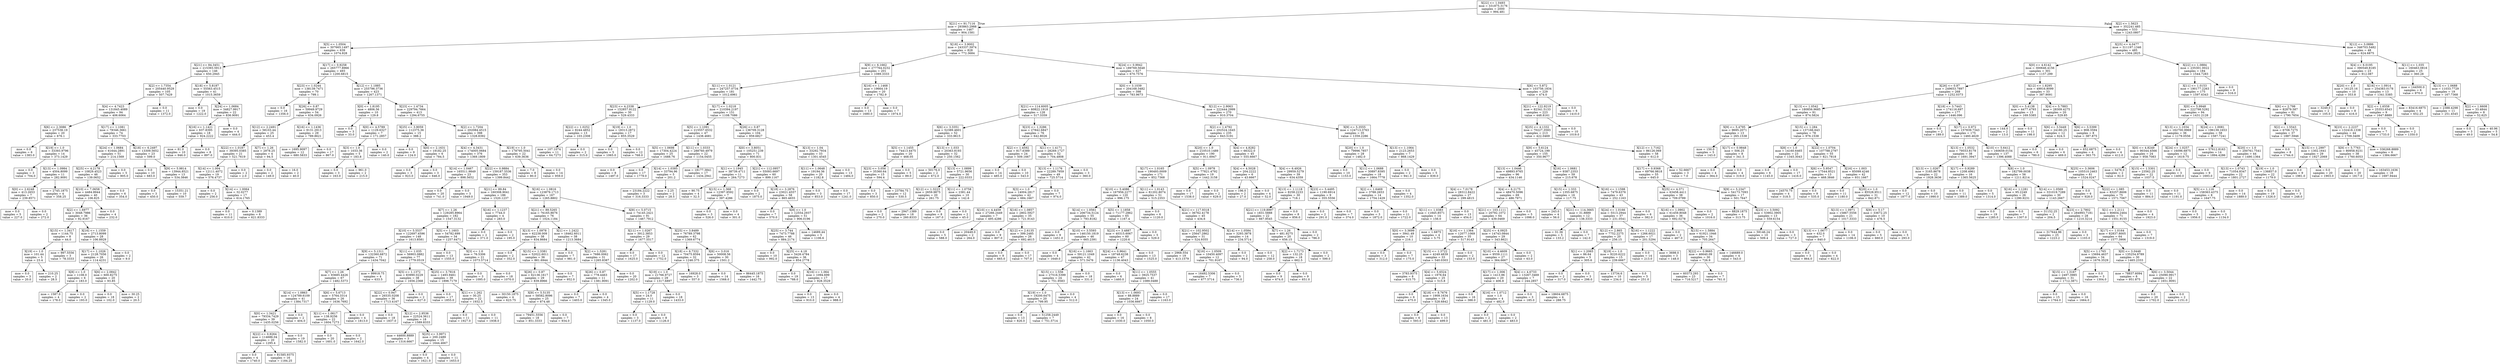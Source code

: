 digraph Tree {
node [shape=box] ;
0 [label="X[22] <= 1.0493\nmse = 331875.3176\nsamples = 2000\nvalue = 994.481"] ;
1 [label="X[21] <= 91.7116\nmse = 293863.2988\nsamples = 1467\nvalue = 904.1581"] ;
0 -> 1 [labeldistance=2.5, labelangle=45, headlabel="True"] ;
2 [label="X[5] <= 1.0504\nmse = 307665.1497\nsamples = 639\nvalue = 1074.928"] ;
1 -> 2 ;
3 [label="X[21] <= 84.3451\nmse = 215393.5913\nsamples = 146\nvalue = 650.2945"] ;
2 -> 3 ;
4 [label="X[2] <= 1.7354\nmse = 205440.9529\nsamples = 105\nvalue = 507.7429"] ;
3 -> 4 ;
5 [label="X[4] <= 4.7423\nmse = 131845.4089\nsamples = 94\nvalue = 406.6064"] ;
4 -> 5 ;
6 [label="X[6] <= 2.3086\nmse = 237536.19\nsamples = 20\nvalue = 676.1"] ;
5 -> 6 ;
7 [label="mse = 0.0\nsamples = 6\nvalue = 1383.0"] ;
6 -> 7 ;
8 [label="X[19] <= 1.0\nmse = 33393.9796\nsamples = 14\nvalue = 373.1429"] ;
6 -> 8 ;
9 [label="mse = 0.0\nsamples = 3\nvalue = 704.0"] ;
8 -> 9 ;
10 [label="X[13] <= 1.0984\nmse = 4504.8099\nsamples = 11\nvalue = 282.9091"] ;
8 -> 10 ;
11 [label="X[0] <= 2.6248\nmse = 413.2653\nsamples = 7\nvalue = 239.8571"] ;
10 -> 11 ;
12 [label="mse = 0.0\nsamples = 5\nvalue = 227.0"] ;
11 -> 12 ;
13 [label="mse = 0.0\nsamples = 2\nvalue = 272.0"] ;
11 -> 13 ;
14 [label="mse = 2745.1875\nsamples = 4\nvalue = 358.25"] ;
10 -> 14 ;
15 [label="X[17] <= 1.1081\nmse = 78346.3661\nsamples = 74\nvalue = 333.7703"] ;
5 -> 15 ;
16 [label="X[24] <= 1.0684\nmse = 61644.2891\nsamples = 51\nvalue = 214.1569"] ;
15 -> 16 ;
17 [label="X[25] <= 4.2178\nmse = 10829.4523\nsamples = 46\nvalue = 139.0652"] ;
16 -> 17 ;
18 [label="X[10] <= 7.0658\nmse = 4484.8944\nsamples = 40\nvalue = 106.825"] ;
17 -> 18 ;
19 [label="X[2] <= 1.6977\nmse = 3048.7986\nsamples = 36\nvalue = 92.9167"] ;
18 -> 19 ;
20 [label="X[15] <= 1.3417\nmse = 1144.75\nsamples = 8\nvalue = 44.0"] ;
19 -> 20 ;
21 [label="X[19] <= 1.0\nmse = 101.44\nsamples = 5\nvalue = 23.4"] ;
20 -> 21 ;
22 [label="mse = 0.0\nsamples = 3\nvalue = 20.0"] ;
21 -> 22 ;
23 [label="mse = 210.25\nsamples = 2\nvalue = 28.5"] ;
21 -> 23 ;
24 [label="mse = 997.5556\nsamples = 3\nvalue = 78.3333"] ;
20 -> 24 ;
25 [label="X[16] <= 1.1559\nmse = 2713.8099\nsamples = 28\nvalue = 106.8929"] ;
19 -> 25 ;
26 [label="X[17] <= 1.1026\nmse = 2128.7056\nsamples = 26\nvalue = 114.4231"] ;
25 -> 26 ;
27 [label="X[8] <= 1.0\nmse = 1108.0\nsamples = 6\nvalue = 183.0"] ;
26 -> 27 ;
28 [label="mse = 1587.0\nsamples = 4\nvalue = 178.0"] ;
27 -> 28 ;
29 [label="mse = 0.0\nsamples = 2\nvalue = 193.0"] ;
27 -> 29 ;
30 [label="X[6] <= 2.0842\nmse = 600.8275\nsamples = 20\nvalue = 93.85"] ;
26 -> 30 ;
31 [label="mse = 0.0\nsamples = 18\nvalue = 102.0"] ;
30 -> 31 ;
32 [label="mse = 30.25\nsamples = 2\nvalue = 20.5"] ;
30 -> 32 ;
33 [label="mse = 0.0\nsamples = 2\nvalue = 9.0"] ;
25 -> 33 ;
34 [label="mse = 0.0\nsamples = 4\nvalue = 232.0"] ;
18 -> 34 ;
35 [label="mse = 0.0\nsamples = 6\nvalue = 354.0"] ;
17 -> 35 ;
36 [label="mse = 0.0\nsamples = 5\nvalue = 905.0"] ;
16 -> 36 ;
37 [label="X[18] <= 6.2497\nmse = 13309.5652\nsamples = 23\nvalue = 599.0"] ;
15 -> 37 ;
38 [label="mse = 0.0\nsamples = 10\nvalue = 683.0"] ;
37 -> 38 ;
39 [label="X[9] <= 5.9814\nmse = 13944.8521\nsamples = 13\nvalue = 534.3846"] ;
37 -> 39 ;
40 [label="mse = 0.0\nsamples = 3\nvalue = 450.0"] ;
39 -> 40 ;
41 [label="mse = 15351.21\nsamples = 10\nvalue = 559.7"] ;
39 -> 41 ;
42 [label="mse = 0.0\nsamples = 11\nvalue = 1372.0"] ;
4 -> 42 ;
43 [label="X[18] <= 5.8187\nmse = 55563.4515\nsamples = 41\nvalue = 1015.3659"] ;
3 -> 43 ;
44 [label="mse = 0.0\nsamples = 19\nvalue = 1222.0"] ;
43 -> 44 ;
45 [label="X[24] <= 1.0684\nmse = 34827.9917\nsamples = 22\nvalue = 836.9091"] ;
43 -> 45 ;
46 [label="X[16] <= 1.1421\nmse = 637.8395\nsamples = 18\nvalue = 924.2222"] ;
45 -> 46 ;
47 [label="mse = 81.0\nsamples = 10\nvalue = 946.0"] ;
46 -> 47 ;
48 [label="mse = 0.0\nsamples = 8\nvalue = 897.0"] ;
46 -> 48 ;
49 [label="mse = 0.0\nsamples = 4\nvalue = 444.0"] ;
45 -> 49 ;
50 [label="X[17] <= 0.9258\nmse = 265777.8966\nsamples = 493\nvalue = 1200.6815"] ;
2 -> 50 ;
51 [label="X[23] <= 1.0244\nmse = 138139.7471\nsamples = 70\nvalue = 799.1"] ;
50 -> 51 ;
52 [label="mse = 0.0\nsamples = 16\nvalue = 1356.0"] ;
51 -> 52 ;
53 [label="X[26] <= 0.87\nmse = 59949.9729\nsamples = 54\nvalue = 634.0926"] ;
51 -> 53 ;
54 [label="X[12] <= 2.2491\nmse = 58103.44\nsamples = 25\nvalue = 453.4"] ;
53 -> 54 ;
55 [label="X[22] <= 1.0187\nmse = 39395.0385\nsamples = 21\nvalue = 521.7619"] ;
54 -> 55 ;
56 [label="X[14] <= 1.004\nmse = 12111.4072\nsamples = 19\nvalue = 576.4737"] ;
55 -> 56 ;
57 [label="mse = 0.0\nsamples = 2\nvalue = 256.0"] ;
56 -> 57 ;
58 [label="X[14] <= 1.0064\nmse = 32.0277\nsamples = 17\nvalue = 614.1765"] ;
56 -> 58 ;
59 [label="mse = 0.0\nsamples = 11\nvalue = 610.0"] ;
58 -> 59 ;
60 [label="mse = 0.1389\nsamples = 6\nvalue = 621.8333"] ;
58 -> 60 ;
61 [label="mse = 0.0\nsamples = 2\nvalue = 2.0"] ;
55 -> 61 ;
62 [label="X[7] <= 1.26\nmse = 2978.25\nsamples = 4\nvalue = 94.5"] ;
54 -> 62 ;
63 [label="mse = 0.0\nsamples = 2\nvalue = 149.0"] ;
62 -> 63 ;
64 [label="mse = 16.0\nsamples = 2\nvalue = 40.0"] ;
62 -> 64 ;
65 [label="X[16] <= 1.1436\nmse = 9131.2913\nsamples = 29\nvalue = 789.8621"] ;
53 -> 65 ;
66 [label="mse = 1695.9097\nsamples = 12\nvalue = 680.5833"] ;
65 -> 66 ;
67 [label="mse = 0.0\nsamples = 17\nvalue = 867.0"] ;
65 -> 67 ;
68 [label="X[12] <= 1.1885\nmse = 255796.3736\nsamples = 423\nvalue = 1267.1371"] ;
50 -> 68 ;
69 [label="X[0] <= 1.8195\nmse = 4806.56\nsamples = 10\nvalue = 129.8"] ;
68 -> 69 ;
70 [label="mse = 0.0\nsamples = 3\nvalue = 33.0"] ;
69 -> 70 ;
71 [label="X[0] <= 4.5789\nmse = 1129.6327\nsamples = 7\nvalue = 171.2857"] ;
69 -> 71 ;
72 [label="X[3] <= 1.0\nmse = 1033.36\nsamples = 5\nvalue = 183.8"] ;
71 -> 72 ;
73 [label="mse = 0.0\nsamples = 3\nvalue = 163.0"] ;
72 -> 73 ;
74 [label="mse = 961.0\nsamples = 2\nvalue = 215.0"] ;
72 -> 74 ;
75 [label="mse = 0.0\nsamples = 2\nvalue = 140.0"] ;
71 -> 75 ;
76 [label="X[23] <= 1.4734\nmse = 229794.7664\nsamples = 413\nvalue = 1294.6755"] ;
68 -> 76 ;
77 [label="X[25] <= 3.9059\nmse = 112375.36\nsamples = 15\nvalue = 388.2"] ;
76 -> 77 ;
78 [label="mse = 0.0\nsamples = 9\nvalue = 124.0"] ;
77 -> 78 ;
79 [label="X[0] <= 2.1631\nmse = 19182.25\nsamples = 6\nvalue = 784.5"] ;
77 -> 79 ;
80 [label="mse = 0.0\nsamples = 3\nvalue = 923.0"] ;
79 -> 80 ;
81 [label="mse = 0.0\nsamples = 3\nvalue = 646.0"] ;
79 -> 81 ;
82 [label="X[2] <= 1.7204\nmse = 202084.4515\nsamples = 398\nvalue = 1328.8392"] ;
76 -> 82 ;
83 [label="X[4] <= 4.3431\nmse = 174005.0684\nsamples = 376\nvalue = 1369.1809"] ;
82 -> 83 ;
84 [label="X[14] <= 1.0467\nmse = 165511.9849\nsamples = 23\nvalue = 898.5652"] ;
83 -> 84 ;
85 [label="mse = 0.0\nsamples = 20\nvalue = 741.0"] ;
84 -> 85 ;
86 [label="mse = 0.0\nsamples = 3\nvalue = 1949.0"] ;
84 -> 86 ;
87 [label="X[22] <= 0.9884\nmse = 159187.5536\nsamples = 353\nvalue = 1399.8442"] ;
83 -> 87 ;
88 [label="X[21] <= 89.84\nmse = 160308.9041\nsamples = 186\nvalue = 1520.1237"] ;
87 -> 88 ;
89 [label="X[7] <= 1.26\nmse = 129285.8964\nsamples = 182\nvalue = 1547.3132"] ;
88 -> 89 ;
90 [label="X[10] <= 5.5537\nmse = 122697.4596\nsamples = 148\nvalue = 1613.8581"] ;
89 -> 90 ;
91 [label="X[9] <= 5.1311\nmse = 132360.6872\nsamples = 71\nvalue = 1434.7042"] ;
90 -> 91 ;
92 [label="X[7] <= 1.26\nmse = 93685.4426\nsamples = 67\nvalue = 1482.5373"] ;
91 -> 92 ;
93 [label="X[14] <= 1.0863\nmse = 124789.6109\nsamples = 41\nvalue = 1384.7317"] ;
92 -> 93 ;
94 [label="X[0] <= 1.3421\nmse = 79334.7429\nsamples = 39\nvalue = 1435.0256"] ;
93 -> 94 ;
95 [label="X[22] <= 0.9264\nmse = 114686.04\nsamples = 20\nvalue = 1295.4"] ;
94 -> 95 ;
96 [label="mse = 0.0\nsamples = 4\nvalue = 1740.0"] ;
95 -> 96 ;
97 [label="mse = 81585.9375\nsamples = 16\nvalue = 1184.25"] ;
95 -> 97 ;
98 [label="mse = 0.0\nsamples = 19\nvalue = 1582.0"] ;
94 -> 98 ;
99 [label="mse = 0.0\nsamples = 2\nvalue = 404.0"] ;
93 -> 99 ;
100 [label="X[6] <= 5.6713\nmse = 5764.3314\nsamples = 26\nvalue = 1636.7692"] ;
92 -> 100 ;
101 [label="X[11] <= 1.0617\nmse = 138.9256\nsamples = 22\nvalue = 1604.7273"] ;
100 -> 101 ;
102 [label="mse = 0.0\nsamples = 20\nvalue = 1601.0"] ;
101 -> 102 ;
103 [label="mse = 0.0\nsamples = 2\nvalue = 1642.0"] ;
101 -> 103 ;
104 [label="mse = 0.0\nsamples = 4\nvalue = 1813.0"] ;
100 -> 104 ;
105 [label="mse = 99918.75\nsamples = 4\nvalue = 633.5"] ;
91 -> 105 ;
106 [label="X[11] <= 1.035\nmse = 56903.0882\nsamples = 77\nvalue = 1779.0519"] ;
90 -> 106 ;
107 [label="X[5] <= 1.1372\nmse = 83990.0229\nsamples = 38\nvalue = 1656.2368"] ;
106 -> 107 ;
108 [label="X[22] <= 0.947\nmse = 26535.0208\nsamples = 36\nvalue = 1713.4167"] ;
107 -> 108 ;
109 [label="mse = 0.0\nsamples = 18\nvalue = 1837.0"] ;
108 -> 109 ;
110 [label="X[12] <= 2.9536\nmse = 22524.3611\nsamples = 18\nvalue = 1589.8333"] ;
108 -> 110 ;
111 [label="mse = 44600.8889\nsamples = 3\nvalue = 1316.6667"] ;
110 -> 111 ;
112 [label="X[25] <= 3.9971\nmse = 200.2489\nsamples = 15\nvalue = 1644.4667"] ;
110 -> 112 ;
113 [label="mse = 0.0\nsamples = 4\nvalue = 1621.0"] ;
112 -> 113 ;
114 [label="mse = 0.0\nsamples = 11\nvalue = 1653.0"] ;
112 -> 114 ;
115 [label="mse = 0.0\nsamples = 2\nvalue = 627.0"] ;
107 -> 115 ;
116 [label="X[25] <= 3.7816\nmse = 1493.9461\nsamples = 39\nvalue = 1898.7179"] ;
106 -> 116 ;
117 [label="mse = 0.0\nsamples = 17\nvalue = 1855.0"] ;
116 -> 117 ;
118 [label="X[1] <= 1.262\nmse = 30.25\nsamples = 22\nvalue = 1932.5"] ;
116 -> 118 ;
119 [label="mse = 0.0\nsamples = 11\nvalue = 1927.0"] ;
118 -> 119 ;
120 [label="mse = 0.0\nsamples = 11\nvalue = 1938.0"] ;
118 -> 120 ;
121 [label="X[5] <= 1.1603\nmse = 54782.699\nsamples = 34\nvalue = 1257.6471"] ;
89 -> 121 ;
122 [label="mse = 0.0\nsamples = 13\nvalue = 1555.0"] ;
121 -> 122 ;
123 [label="X[3] <= 1.0\nmse = 76.5306\nsamples = 21\nvalue = 1073.5714"] ;
121 -> 123 ;
124 [label="mse = 0.0\nsamples = 3\nvalue = 1095.0"] ;
123 -> 124 ;
125 [label="mse = 0.0\nsamples = 18\nvalue = 1070.0"] ;
123 -> 125 ;
126 [label="X[16] <= 1.1237\nmse = 7744.0\nsamples = 4\nvalue = 283.0"] ;
88 -> 126 ;
127 [label="mse = 0.0\nsamples = 2\nvalue = 371.0"] ;
126 -> 127 ;
128 [label="mse = 0.0\nsamples = 2\nvalue = 195.0"] ;
126 -> 128 ;
129 [label="X[16] <= 1.0816\nmse = 123879.1713\nsamples = 167\nvalue = 1265.8802"] ;
87 -> 129 ;
130 [label="X[21] <= 89.5265\nmse = 76165.8676\nsamples = 76\nvalue = 1024.1184"] ;
129 -> 130 ;
131 [label="X[13] <= 1.0978\nmse = 62238.009\nsamples = 38\nvalue = 834.8684"] ;
130 -> 131 ;
132 [label="mse = 0.0\nsamples = 2\nvalue = 352.0"] ;
131 -> 132 ;
133 [label="X[15] <= 1.3381\nmse = 52022.6011\nsamples = 36\nvalue = 861.6944"] ;
131 -> 133 ;
134 [label="X[26] <= 0.87\nmse = 62136.1617\nsamples = 29\nvalue = 839.8966"] ;
133 -> 134 ;
135 [label="mse = 30150.1875\nsamples = 4\nvalue = 623.75"] ;
134 -> 135 ;
136 [label="X[9] <= 5.5135\nmse = 58582.8096\nsamples = 25\nvalue = 874.48"] ;
134 -> 136 ;
137 [label="mse = 79451.5556\nsamples = 18\nvalue = 851.3333"] ;
136 -> 137 ;
138 [label="mse = 0.0\nsamples = 7\nvalue = 934.0"] ;
136 -> 138 ;
139 [label="mse = 0.0\nsamples = 7\nvalue = 952.0"] ;
133 -> 139 ;
140 [label="X[1] <= 1.2422\nmse = 18462.6011\nsamples = 38\nvalue = 1213.3684"] ;
130 -> 140 ;
141 [label="mse = 0.0\nsamples = 7\nvalue = 981.0"] ;
140 -> 141 ;
142 [label="X[2] <= 1.5281\nmse = 7686.0062\nsamples = 31\nvalue = 1265.8387"] ;
140 -> 142 ;
143 [label="X[26] <= 0.87\nmse = 778.4463\nsamples = 11\nvalue = 1381.9091"] ;
142 -> 143 ;
144 [label="mse = 0.0\nsamples = 7\nvalue = 1403.0"] ;
143 -> 144 ;
145 [label="mse = 0.0\nsamples = 4\nvalue = 1345.0"] ;
143 -> 145 ;
146 [label="mse = 0.0\nsamples = 20\nvalue = 1202.0"] ;
142 -> 146 ;
147 [label="X[9] <= 5.0715\nmse = 74145.2421\nsamples = 91\nvalue = 1467.7912"] ;
129 -> 147 ;
148 [label="X[11] <= 1.0267\nmse = 3912.3853\nsamples = 29\nvalue = 1677.5517"] ;
147 -> 148 ;
149 [label="mse = 0.0\nsamples = 17\nvalue = 1625.0"] ;
148 -> 149 ;
150 [label="mse = 0.0\nsamples = 12\nvalue = 1752.0"] ;
148 -> 150 ;
151 [label="X[25] <= 3.8489\nmse = 76789.3798\nsamples = 62\nvalue = 1369.6774"] ;
147 -> 151 ;
152 [label="X[18] <= 6.7332\nmse = 70475.8594\nsamples = 32\nvalue = 1246.375"] ;
151 -> 152 ;
153 [label="X[19] <= 1.0\nmse = 21766.9727\nsamples = 29\nvalue = 1317.6897"] ;
152 -> 153 ;
154 [label="X[5] <= 1.1728\nmse = 24.0\nsamples = 11\nvalue = 1129.0"] ;
153 -> 154 ;
155 [label="mse = 0.0\nsamples = 3\nvalue = 1137.0"] ;
154 -> 155 ;
156 [label="mse = 0.0\nsamples = 8\nvalue = 1126.0"] ;
154 -> 156 ;
157 [label="mse = 0.0\nsamples = 18\nvalue = 1433.0"] ;
153 -> 157 ;
158 [label="mse = 16928.0\nsamples = 3\nvalue = 557.0"] ;
152 -> 158 ;
159 [label="X[6] <= 3.016\nmse = 50008.56\nsamples = 30\nvalue = 1501.2"] ;
151 -> 159 ;
160 [label="mse = 0.0\nsamples = 14\nvalue = 1568.0"] ;
159 -> 160 ;
161 [label="mse = 86445.1875\nsamples = 16\nvalue = 1442.75"] ;
159 -> 161 ;
162 [label="X[19] <= 1.0\nmse = 178795.5041\nsamples = 22\nvalue = 639.3636"] ;
82 -> 162 ;
163 [label="mse = 7.0\nsamples = 8\nvalue = 80.0"] ;
162 -> 163 ;
164 [label="mse = 0.0\nsamples = 14\nvalue = 959.0"] ;
162 -> 164 ;
165 [label="X[18] <= 3.9002\nmse = 243337.5974\nsamples = 828\nvalue = 772.3684"] ;
1 -> 165 ;
166 [label="X[9] <= 6.1662\nmse = 277764.0232\nsamples = 201\nvalue = 1089.3333"] ;
165 -> 166 ;
167 [label="X[11] <= 1.0121\nmse = 247257.0734\nsamples = 181\nvalue = 1012.6961"] ;
166 -> 167 ;
168 [label="X[23] <= 4.2338\nmse = 152857.9122\nsamples = 30\nvalue = 529.4333"] ;
167 -> 168 ;
169 [label="X[22] <= 1.0252\nmse = 8244.4852\nsamples = 13\nvalue = 103.2308"] ;
168 -> 169 ;
170 [label="mse = 107.1074\nsamples = 11\nvalue = 64.7273"] ;
169 -> 170 ;
171 [label="mse = 0.0\nsamples = 2\nvalue = 315.0"] ;
169 -> 171 ;
172 [label="X[19] <= 1.0\nmse = 18313.2872\nsamples = 17\nvalue = 855.3529"] ;
168 -> 172 ;
173 [label="mse = 0.0\nsamples = 5\nvalue = 1065.0"] ;
172 -> 173 ;
174 [label="mse = 0.0\nsamples = 12\nvalue = 768.0"] ;
172 -> 174 ;
175 [label="X[17] <= 1.0218\nmse = 210394.2197\nsamples = 151\nvalue = 1108.7086"] ;
167 -> 175 ;
176 [label="X[5] <= 1.1091\nmse = 215557.6532\nsamples = 47\nvalue = 1438.4681"] ;
175 -> 176 ;
177 [label="X[5] <= 1.0698\nmse = 17304.4224\nsamples = 25\nvalue = 1688.76"] ;
176 -> 177 ;
178 [label="mse = 0.0\nsamples = 8\nvalue = 1497.0"] ;
177 -> 178 ;
179 [label="mse = 0.0\nsamples = 17\nvalue = 1779.0"] ;
177 -> 179 ;
180 [label="X[11] <= 1.0333\nmse = 288760.4979\nsamples = 22\nvalue = 1154.0455"] ;
176 -> 180 ;
181 [label="X[14] <= 1.0385\nmse = 33794.96\nsamples = 5\nvalue = 201.2"] ;
180 -> 181 ;
182 [label="mse = 23184.2222\nsamples = 3\nvalue = 316.3333"] ;
181 -> 182 ;
183 [label="mse = 2.25\nsamples = 2\nvalue = 28.5"] ;
181 -> 183 ;
184 [label="mse = 18177.3841\nsamples = 17\nvalue = 1434.2941"] ;
180 -> 184 ;
185 [label="X[26] <= 0.87\nmse = 136709.3128\nsamples = 104\nvalue = 959.6827"] ;
175 -> 185 ;
186 [label="X[0] <= 3.8051\nmse = 105251.239\nsamples = 71\nvalue = 800.831"] ;
185 -> 186 ;
187 [label="X[1] <= 1.1945\nmse = 38739.4711\nsamples = 11\nvalue = 264.7273"] ;
186 -> 187 ;
188 [label="mse = 90.75\nsamples = 4\nvalue = 32.5"] ;
187 -> 188 ;
189 [label="X[15] <= 1.368\nmse = 12397.9592\nsamples = 7\nvalue = 397.4286"] ;
187 -> 189 ;
190 [label="mse = 0.0\nsamples = 3\nvalue = 526.0"] ;
189 -> 190 ;
191 [label="mse = 0.0\nsamples = 4\nvalue = 301.0"] ;
189 -> 191 ;
192 [label="X[21] <= 112.0957\nmse = 55093.6697\nsamples = 60\nvalue = 899.1167"] ;
186 -> 192 ;
193 [label="mse = 0.0\nsamples = 2\nvalue = 1875.0"] ;
192 -> 193 ;
194 [label="X[18] <= 3.2876\nmse = 23021.4557\nsamples = 58\nvalue = 865.4655"] ;
192 -> 194 ;
195 [label="mse = 0.0\nsamples = 7\nvalue = 570.0"] ;
194 -> 195 ;
196 [label="X[8] <= 1.0\nmse = 12554.2937\nsamples = 51\nvalue = 906.0196"] ;
194 -> 196 ;
197 [label="X[25] <= 3.744\nmse = 7473.7788\nsamples = 46\nvalue = 884.2174"] ;
196 -> 197 ;
198 [label="mse = 0.0\nsamples = 10\nvalue = 992.0"] ;
197 -> 198 ;
199 [label="X[25] <= 4.18\nmse = 5426.4784\nsamples = 36\nvalue = 854.2778"] ;
197 -> 199 ;
200 [label="mse = 0.0\nsamples = 19\nvalue = 788.0"] ;
199 -> 200 ;
201 [label="X[16] <= 1.064\nmse = 1094.699\nsamples = 17\nvalue = 928.3529"] ;
199 -> 201 ;
202 [label="mse = 0.0\nsamples = 13\nvalue = 910.0"] ;
201 -> 202 ;
203 [label="mse = 0.0\nsamples = 4\nvalue = 988.0"] ;
201 -> 203 ;
204 [label="mse = 14689.44\nsamples = 5\nvalue = 1106.6"] ;
196 -> 204 ;
205 [label="X[13] <= 1.04\nmse = 33292.7934\nsamples = 33\nvalue = 1301.4545"] ;
185 -> 205 ;
206 [label="X[11] <= 1.0648\nmse = 19194.36\nsamples = 20\nvalue = 1182.8"] ;
205 -> 206 ;
207 [label="mse = 0.0\nsamples = 3\nvalue = 853.0"] ;
206 -> 207 ;
208 [label="mse = 0.0\nsamples = 17\nvalue = 1241.0"] ;
206 -> 208 ;
209 [label="mse = 0.0\nsamples = 13\nvalue = 1484.0"] ;
205 -> 209 ;
210 [label="X[16] <= 1.1468\nmse = 19664.19\nsamples = 20\nvalue = 1782.9"] ;
166 -> 210 ;
211 [label="mse = 0.0\nsamples = 13\nvalue = 1680.0"] ;
210 -> 211 ;
212 [label="mse = 0.0\nsamples = 7\nvalue = 1974.0"] ;
210 -> 212 ;
213 [label="X[24] <= 0.9942\nmse = 189769.5648\nsamples = 627\nvalue = 670.7576"] ;
165 -> 213 ;
214 [label="X[0] <= 3.1039\nmse = 204168.3482\nsamples = 398\nvalue = 783.9673"] ;
213 -> 214 ;
215 [label="X[21] <= 114.6005\nmse = 60822.1918\nsamples = 128\nvalue = 517.3359"] ;
214 -> 215 ;
216 [label="X[6] <= 3.3351\nmse = 52389.4601\nsamples = 52\nvalue = 333.9615"] ;
215 -> 216 ;
217 [label="X[5] <= 1.1455\nmse = 74413.4475\nsamples = 20\nvalue = 468.05"] ;
216 -> 217 ;
218 [label="X[23] <= 3.056\nmse = 35360.64\nsamples = 15\nvalue = 594.4"] ;
217 -> 218 ;
219 [label="mse = 0.0\nsamples = 3\nvalue = 850.0"] ;
218 -> 219 ;
220 [label="mse = 23784.75\nsamples = 12\nvalue = 530.5"] ;
218 -> 220 ;
221 [label="mse = 0.0\nsamples = 5\nvalue = 89.0"] ;
217 -> 221 ;
222 [label="X[13] <= 1.033\nmse = 20363.8193\nsamples = 32\nvalue = 250.1562"] ;
216 -> 222 ;
223 [label="mse = 50176.0\nsamples = 2\nvalue = 672.0"] ;
222 -> 223 ;
224 [label="X[13] <= 1.0899\nmse = 5721.9656\nsamples = 30\nvalue = 222.0333"] ;
222 -> 224 ;
225 [label="X[12] <= 1.3223\nmse = 2659.9875\nsamples = 20\nvalue = 261.75"] ;
224 -> 225 ;
226 [label="mse = 0.0\nsamples = 2\nvalue = 270.0"] ;
225 -> 226 ;
227 [label="mse = 2947.1389\nsamples = 18\nvalue = 260.8333"] ;
225 -> 227 ;
228 [label="X[11] <= 1.0758\nmse = 2381.44\nsamples = 10\nvalue = 142.6"] ;
224 -> 228 ;
229 [label="mse = 0.0\nsamples = 8\nvalue = 167.0"] ;
228 -> 229 ;
230 [label="mse = 0.0\nsamples = 2\nvalue = 45.0"] ;
228 -> 230 ;
231 [label="X[23] <= 1.3286\nmse = 27842.6847\nsamples = 76\nvalue = 642.8026"] ;
215 -> 231 ;
232 [label="X[2] <= 1.4592\nmse = 817.6389\nsamples = 24\nvalue = 509.1667"] ;
231 -> 232 ;
233 [label="mse = 0.0\nsamples = 14\nvalue = 485.0"] ;
232 -> 233 ;
234 [label="mse = 0.0\nsamples = 10\nvalue = 543.0"] ;
232 -> 234 ;
235 [label="X[1] <= 1.4171\nmse = 28269.1727\nsamples = 52\nvalue = 704.4808"] ;
231 -> 235 ;
236 [label="X[13] <= 1.1176\nmse = 22289.7959\nsamples = 49\nvalue = 725.5714"] ;
235 -> 236 ;
237 [label="X[3] <= 1.0\nmse = 14004.2817\nsamples = 42\nvalue = 684.1667"] ;
236 -> 237 ;
238 [label="X[10] <= 4.4459\nmse = 27266.2449\nsamples = 7\nvalue = 495.4286"] ;
237 -> 238 ;
239 [label="mse = 0.0\nsamples = 5\nvalue = 588.0"] ;
238 -> 239 ;
240 [label="mse = 20449.0\nsamples = 2\nvalue = 264.0"] ;
238 -> 240 ;
241 [label="X[16] <= 1.0857\nmse = 2802.5927\nsamples = 35\nvalue = 721.9143"] ;
237 -> 241 ;
242 [label="mse = 0.0\nsamples = 9\nvalue = 807.0"] ;
241 -> 242 ;
243 [label="X[12] <= 2.6135\nmse = 399.2485\nsamples = 26\nvalue = 692.4615"] ;
241 -> 243 ;
244 [label="mse = 0.0\nsamples = 9\nvalue = 665.0"] ;
243 -> 244 ;
245 [label="mse = 0.0\nsamples = 17\nvalue = 707.0"] ;
243 -> 245 ;
246 [label="mse = 0.0\nsamples = 7\nvalue = 974.0"] ;
236 -> 246 ;
247 [label="mse = 0.0\nsamples = 3\nvalue = 360.0"] ;
235 -> 247 ;
248 [label="X[12] <= 2.9063\nmse = 222444.2999\nsamples = 270\nvalue = 910.3704"] ;
214 -> 248 ;
249 [label="X[2] <= 1.4792\nmse = 202524.1645\nsamples = 235\nvalue = 843.5191"] ;
248 -> 249 ;
250 [label="X[20] <= 1.0\nmse = 210510.1489\nsamples = 190\nvalue = 911.6947"] ;
249 -> 250 ;
251 [label="X[17] <= 1.0165\nmse = 190493.0009\nsamples = 171\nvalue = 852.7368"] ;
250 -> 251 ;
252 [label="X[10] <= 5.4086\nmse = 167956.2277\nsamples = 120\nvalue = 996.175"] ;
251 -> 252 ;
253 [label="X[14] <= 1.0561\nmse = 206734.5124\nsamples = 55\nvalue = 793.8182"] ;
252 -> 253 ;
254 [label="mse = 0.0\nsamples = 9\nvalue = 1451.0"] ;
253 -> 254 ;
255 [label="X[10] <= 3.5593\nmse = 146150.1819\nsamples = 46\nvalue = 665.2391"] ;
253 -> 255 ;
256 [label="mse = 0.0\nsamples = 4\nvalue = 1649.0"] ;
255 -> 256 ;
257 [label="X[16] <= 1.1663\nmse = 59121.1049\nsamples = 42\nvalue = 571.5476"] ;
255 -> 257 ;
258 [label="X[15] <= 1.556\nmse = 27516.5399\nsamples = 24\nvalue = 751.9583"] ;
257 -> 258 ;
259 [label="X[19] <= 1.0\nmse = 19200.6475\nsamples = 20\nvalue = 799.95"] ;
258 -> 259 ;
260 [label="mse = 0.0\nsamples = 13\nvalue = 826.0"] ;
259 -> 260 ;
261 [label="mse = 51258.2449\nsamples = 7\nvalue = 751.5714"] ;
259 -> 261 ;
262 [label="mse = 0.0\nsamples = 4\nvalue = 512.0"] ;
258 -> 262 ;
263 [label="mse = 0.0\nsamples = 18\nvalue = 331.0"] ;
257 -> 263 ;
264 [label="X[5] <= 1.1858\nmse = 71177.2862\nsamples = 65\nvalue = 1167.4"] ;
252 -> 264 ;
265 [label="X[23] <= 3.4887\nmse = 40315.6067\nsamples = 60\nvalue = 1220.6"] ;
264 -> 265 ;
266 [label="X[24] <= 0.9641\nmse = 18748.6238\nsamples = 47\nvalue = 1136.4043"] ;
265 -> 266 ;
267 [label="mse = 0.0\nsamples = 6\nvalue = 1460.0"] ;
266 -> 267 ;
268 [label="X[11] <= 1.0555\nmse = 3925.7537\nsamples = 41\nvalue = 1089.0488"] ;
266 -> 268 ;
269 [label="X[13] <= 1.0693\nmse = 88.8889\nsamples = 24\nvalue = 1036.6667"] ;
268 -> 269 ;
270 [label="mse = 0.0\nsamples = 16\nvalue = 1030.0"] ;
269 -> 270 ;
271 [label="mse = 0.0\nsamples = 8\nvalue = 1050.0"] ;
269 -> 271 ;
272 [label="mse = 0.0\nsamples = 17\nvalue = 1163.0"] ;
268 -> 272 ;
273 [label="mse = 0.0\nsamples = 13\nvalue = 1525.0"] ;
265 -> 273 ;
274 [label="mse = 0.0\nsamples = 5\nvalue = 529.0"] ;
264 -> 274 ;
275 [label="X[11] <= 1.0143\nmse = 81202.8074\nsamples = 51\nvalue = 515.2353"] ;
251 -> 275 ;
276 [label="mse = 0.0\nsamples = 6\nvalue = 1120.0"] ;
275 -> 276 ;
277 [label="X[21] <= 117.9318\nmse = 36762.4178\nsamples = 45\nvalue = 434.6"] ;
275 -> 277 ;
278 [label="X[21] <= 102.9502\nmse = 25647.2862\nsamples = 31\nvalue = 524.9355"] ;
277 -> 278 ;
279 [label="mse = 2968.554\nsamples = 19\nvalue = 413.1579"] ;
278 -> 279 ;
280 [label="X[16] <= 1.0509\nmse = 10450.4097\nsamples = 12\nvalue = 701.9167"] ;
278 -> 280 ;
281 [label="mse = 16492.5306\nsamples = 7\nvalue = 677.5714"] ;
280 -> 281 ;
282 [label="mse = 0.0\nsamples = 5\nvalue = 736.0"] ;
280 -> 282 ;
283 [label="X[14] <= 1.0584\nmse = 3293.3878\nsamples = 14\nvalue = 234.5714"] ;
277 -> 283 ;
284 [label="mse = 0.0\nsamples = 2\nvalue = 94.0"] ;
283 -> 284 ;
285 [label="mse = 0.0\nsamples = 12\nvalue = 258.0"] ;
283 -> 285 ;
286 [label="X[5] <= 1.0978\nmse = 77821.4792\nsamples = 19\nvalue = 1442.3158"] ;
250 -> 286 ;
287 [label="mse = 0.0\nsamples = 17\nvalue = 1538.0"] ;
286 -> 287 ;
288 [label="mse = 0.0\nsamples = 2\nvalue = 629.0"] ;
286 -> 288 ;
289 [label="X[4] <= 4.8282\nmse = 66322.0\nsamples = 45\nvalue = 555.6667"] ;
249 -> 289 ;
290 [label="X[4] <= 4.5028\nmse = 204.2222\nsamples = 6\nvalue = 43.6667"] ;
289 -> 290 ;
291 [label="mse = 196.0\nsamples = 2\nvalue = 27.0"] ;
290 -> 291 ;
292 [label="mse = 0.0\nsamples = 4\nvalue = 52.0"] ;
290 -> 292 ;
293 [label="X[4] <= 6.4926\nmse = 29959.5279\nsamples = 39\nvalue = 634.4359"] ;
289 -> 293 ;
294 [label="X[13] <= 1.1118\nmse = 8258.2233\nsamples = 30\nvalue = 718.1"] ;
293 -> 294 ;
295 [label="X[21] <= 119.8997\nmse = 1831.5888\nsamples = 22\nvalue = 667.9545"] ;
294 -> 295 ;
296 [label="X[7] <= 1.26\nmse = 481.9275\nsamples = 20\nvalue = 656.15"] ;
295 -> 296 ;
297 [label="X[2] <= 1.7173\nmse = 132.25\nsamples = 18\nvalue = 662.5"] ;
296 -> 297 ;
298 [label="mse = 0.0\nsamples = 9\nvalue = 674.0"] ;
297 -> 298 ;
299 [label="mse = 0.0\nsamples = 9\nvalue = 651.0"] ;
297 -> 299 ;
300 [label="mse = 0.0\nsamples = 2\nvalue = 599.0"] ;
296 -> 300 ;
301 [label="mse = 0.0\nsamples = 2\nvalue = 786.0"] ;
295 -> 301 ;
302 [label="mse = 0.0\nsamples = 8\nvalue = 856.0"] ;
294 -> 302 ;
303 [label="X[23] <= 5.4495\nmse = 1190.6914\nsamples = 9\nvalue = 355.5556"] ;
293 -> 303 ;
304 [label="mse = 0.0\nsamples = 2\nvalue = 291.0"] ;
303 -> 304 ;
305 [label="mse = 0.0\nsamples = 7\nvalue = 374.0"] ;
303 -> 305 ;
306 [label="X[9] <= 5.3555\nmse = 124713.3763\nsamples = 35\nvalue = 1359.2286"] ;
248 -> 306 ;
307 [label="X[20] <= 1.0\nmse = 79996.7857\nsamples = 28\nvalue = 1482.0"] ;
306 -> 307 ;
308 [label="mse = 0.0\nsamples = 10\nvalue = 1153.0"] ;
307 -> 308 ;
309 [label="X[11] <= 1.0688\nmse = 30897.8395\nsamples = 18\nvalue = 1664.7778"] ;
307 -> 309 ;
310 [label="X[2] <= 1.6469\nmse = 3788.2653\nsamples = 14\nvalue = 1754.1429"] ;
309 -> 310 ;
311 [label="mse = 0.0\nsamples = 3\nvalue = 1872.0"] ;
310 -> 311 ;
312 [label="mse = 0.0\nsamples = 11\nvalue = 1722.0"] ;
310 -> 312 ;
313 [label="mse = 0.0\nsamples = 4\nvalue = 1352.0"] ;
309 -> 313 ;
314 [label="X[13] <= 1.1064\nmse = 2123.2653\nsamples = 7\nvalue = 868.1429"] ;
306 -> 314 ;
315 [label="mse = 0.0\nsamples = 2\nvalue = 941.0"] ;
314 -> 315 ;
316 [label="mse = 0.0\nsamples = 5\nvalue = 839.0"] ;
314 -> 316 ;
317 [label="X[6] <= 5.872\nmse = 103756.1834\nsamples = 229\nvalue = 474.0"] ;
213 -> 317 ;
318 [label="X[21] <= 122.9219\nmse = 82341.5133\nsamples = 223\nvalue = 448.8161"] ;
317 -> 318 ;
319 [label="X[25] <= 4.1332\nmse = 70227.3593\nsamples = 213\nvalue = 422.0469"] ;
318 -> 319 ;
320 [label="X[9] <= 5.6124\nmse = 45724.199\nsamples = 155\nvalue = 350.9677"] ;
319 -> 320 ;
321 [label="X[13] <= 1.0446\nmse = 49893.9765\nsamples = 96\nvalue = 434.1146"] ;
320 -> 321 ;
322 [label="X[4] <= 7.0178\nmse = 28312.8422\nsamples = 27\nvalue = 299.4815"] ;
321 -> 322 ;
323 [label="X[11] <= 1.0383\nmse = 11845.8571\nsamples = 14\nvalue = 156.0"] ;
322 -> 323 ;
324 [label="X[0] <= 3.3699\nmse = 3941.49\nsamples = 10\nvalue = 216.1"] ;
323 -> 324 ;
325 [label="mse = 0.0\nsamples = 3\nvalue = 312.0"] ;
324 -> 325 ;
326 [label="mse = 0.0\nsamples = 7\nvalue = 175.0"] ;
324 -> 326 ;
327 [label="mse = 1.6875\nsamples = 4\nvalue = 5.75"] ;
323 -> 327 ;
328 [label="mse = 0.0\nsamples = 13\nvalue = 454.0"] ;
322 -> 328 ;
329 [label="X[4] <= 6.2175\nmse = 48470.5096\nsamples = 69\nvalue = 486.7971"] ;
321 -> 329 ;
330 [label="X[21] <= 103.1111\nmse = 20792.1072\nsamples = 64\nvalue = 439.0469"] ;
329 -> 330 ;
331 [label="X[16] <= 1.1364\nmse = 12077.1069\nsamples = 35\nvalue = 517.9143"] ;
330 -> 331 ;
332 [label="X[15] <= 1.3722\nmse = 4249.4839\nsamples = 33\nvalue = 540.0303"] ;
331 -> 332 ;
333 [label="mse = 3783.9375\nsamples = 8\nvalue = 615.75"] ;
332 -> 333 ;
334 [label="X[4] <= 5.6524\nmse = 1976.64\nsamples = 25\nvalue = 515.8"] ;
332 -> 334 ;
335 [label="mse = 0.0\nsamples = 6\nvalue = 475.0"] ;
334 -> 335 ;
336 [label="X[18] <= 8.7676\nmse = 1909.1634\nsamples = 19\nvalue = 528.6842"] ;
334 -> 336 ;
337 [label="mse = 0.0\nsamples = 6\nvalue = 593.0"] ;
336 -> 337 ;
338 [label="mse = 0.0\nsamples = 13\nvalue = 499.0"] ;
336 -> 338 ;
339 [label="mse = 0.0\nsamples = 2\nvalue = 153.0"] ;
331 -> 339 ;
340 [label="X[25] <= 4.0925\nmse = 14743.0844\nsamples = 29\nvalue = 343.8621"] ;
330 -> 340 ;
341 [label="X[10] <= 4.4609\nmse = 9559.1111\nsamples = 27\nvalue = 364.6667"] ;
340 -> 341 ;
342 [label="X[17] <= 1.006\nmse = 1413.96\nsamples = 20\nvalue = 406.8"] ;
341 -> 342 ;
343 [label="mse = 0.0\nsamples = 16\nvalue = 388.0"] ;
342 -> 343 ;
344 [label="X[16] <= 1.0712\nmse = 1.0\nsamples = 4\nvalue = 482.0"] ;
342 -> 344 ;
345 [label="mse = 0.0\nsamples = 2\nvalue = 481.0"] ;
344 -> 345 ;
346 [label="mse = 0.0\nsamples = 2\nvalue = 483.0"] ;
344 -> 346 ;
347 [label="X[4] <= 4.6733\nmse = 13267.3469\nsamples = 7\nvalue = 244.2857"] ;
341 -> 347 ;
348 [label="mse = 0.0\nsamples = 3\nvalue = 185.0"] ;
347 -> 348 ;
349 [label="mse = 18604.6875\nsamples = 4\nvalue = 288.75"] ;
347 -> 349 ;
350 [label="mse = 0.0\nsamples = 2\nvalue = 63.0"] ;
340 -> 350 ;
351 [label="mse = 0.0\nsamples = 5\nvalue = 1098.0"] ;
329 -> 351 ;
352 [label="X[16] <= 1.0681\nmse = 9387.2353\nsamples = 59\nvalue = 215.678"] ;
320 -> 352 ;
353 [label="X[15] <= 1.333\nmse = 1355.6875\nsamples = 16\nvalue = 117.75"] ;
352 -> 353 ;
354 [label="mse = 243.0\nsamples = 4\nvalue = 56.0"] ;
353 -> 354 ;
355 [label="X[21] <= 114.3665\nmse = 31.8889\nsamples = 12\nvalue = 138.3333"] ;
353 -> 355 ;
356 [label="mse = 31.36\nsamples = 5\nvalue = 133.2"] ;
355 -> 356 ;
357 [label="mse = 0.0\nsamples = 7\nvalue = 142.0"] ;
355 -> 357 ;
358 [label="X[16] <= 1.1598\nmse = 7479.6376\nsamples = 43\nvalue = 252.1163"] ;
352 -> 358 ;
359 [label="X[24] <= 1.0166\nmse = 5513.2944\nsamples = 37\nvalue = 231.0541"] ;
358 -> 359 ;
360 [label="X[12] <= 2.865\nmse = 7752.2275\nsamples = 20\nvalue = 256.15"] ;
359 -> 360 ;
361 [label="X[1] <= 1.2065\nmse = 86.64\nsamples = 5\nvalue = 305.6"] ;
360 -> 361 ;
362 [label="mse = 0.0\nsamples = 2\nvalue = 317.0"] ;
361 -> 362 ;
363 [label="mse = 0.0\nsamples = 3\nvalue = 298.0"] ;
361 -> 363 ;
364 [label="X[19] <= 1.0\nmse = 9220.6222\nsamples = 15\nvalue = 239.6667"] ;
360 -> 364 ;
365 [label="mse = 13734.6\nsamples = 10\nvalue = 234.0"] ;
364 -> 365 ;
366 [label="mse = 0.0\nsamples = 5\nvalue = 251.0"] ;
364 -> 366 ;
367 [label="X[16] <= 1.1222\nmse = 1266.6021\nsamples = 17\nvalue = 201.5294"] ;
359 -> 367 ;
368 [label="mse = 0.0\nsamples = 14\nvalue = 213.0"] ;
367 -> 368 ;
369 [label="mse = 3698.0\nsamples = 3\nvalue = 148.0"] ;
367 -> 369 ;
370 [label="mse = 0.0\nsamples = 6\nvalue = 382.0"] ;
358 -> 370 ;
371 [label="X[12] <= 1.7162\nmse = 86126.069\nsamples = 58\nvalue = 612.0"] ;
319 -> 371 ;
372 [label="X[17] <= 0.9368\nmse = 69766.9818\nsamples = 55\nvalue = 645.0"] ;
371 -> 372 ;
373 [label="X[25] <= 4.371\nmse = 63458.4411\nsamples = 38\nvalue = 709.0789"] ;
372 -> 373 ;
374 [label="X[16] <= 1.0902\nmse = 61459.8048\nsamples = 36\nvalue = 692.0278"] ;
373 -> 374 ;
375 [label="mse = 0.0\nsamples = 2\nvalue = 467.0"] ;
374 -> 375 ;
376 [label="X[15] <= 1.5884\nmse = 61921.1946\nsamples = 34\nvalue = 705.2647"] ;
374 -> 376 ;
377 [label="X[22] <= 0.9665\nmse = 46640.09\nsamples = 30\nvalue = 726.9"] ;
376 -> 377 ;
378 [label="mse = 60373.293\nsamples = 23\nvalue = 716.5217"] ;
377 -> 378 ;
379 [label="mse = 0.0\nsamples = 7\nvalue = 761.0"] ;
377 -> 379 ;
380 [label="mse = 146689.0\nsamples = 4\nvalue = 543.0"] ;
376 -> 380 ;
381 [label="mse = 0.0\nsamples = 2\nvalue = 1016.0"] ;
373 -> 381 ;
382 [label="X[9] <= 5.2347\nmse = 54173.7093\nsamples = 17\nvalue = 501.7647"] ;
372 -> 382 ;
383 [label="mse = 8829.1875\nsamples = 4\nvalue = 313.75"] ;
382 -> 383 ;
384 [label="X[23] <= 3.5092\nmse = 53902.3905\nsamples = 13\nvalue = 559.6154"] ;
382 -> 384 ;
385 [label="mse = 59146.24\nsamples = 10\nvalue = 509.4"] ;
384 -> 385 ;
386 [label="mse = 0.0\nsamples = 3\nvalue = 727.0"] ;
384 -> 386 ;
387 [label="mse = 52.6667\nsamples = 3\nvalue = 7.0"] ;
371 -> 387 ;
388 [label="mse = 0.0\nsamples = 10\nvalue = 1019.0"] ;
318 -> 388 ;
389 [label="mse = 0.0\nsamples = 6\nvalue = 1410.0"] ;
317 -> 389 ;
390 [label="X[2] <= 1.5623\nmse = 352241.485\nsamples = 533\nvalue = 1243.0807"] ;
0 -> 390 [labeldistance=2.5, labelangle=-45, headlabel="False"] ;
391 [label="X[25] <= 4.0477\nmse = 311197.1346\nsamples = 485\nvalue = 1304.2825"] ;
390 -> 391 ;
392 [label="X[0] <= 4.6142\nmse = 300646.4156\nsamples = 301\nvalue = 1157.299"] ;
391 -> 392 ;
393 [label="X[26] <= 0.87\nmse = 249653.7897\nsamples = 268\nvalue = 1252.0373"] ;
392 -> 393 ;
394 [label="X[13] <= 1.0542\nmse = 180856.9685\nsamples = 91\nvalue = 874.5824"] ;
393 -> 394 ;
395 [label="X[9] <= 5.4795\nmse = 9695.2071\nsamples = 13\nvalue = 265.1538"] ;
394 -> 395 ;
396 [label="mse = 150.0\nsamples = 5\nvalue = 143.0"] ;
395 -> 396 ;
397 [label="X[17] <= 0.9848\nmse = 506.25\nsamples = 8\nvalue = 341.5"] ;
395 -> 397 ;
398 [label="mse = 0.0\nsamples = 4\nvalue = 364.0"] ;
397 -> 398 ;
399 [label="mse = 0.0\nsamples = 4\nvalue = 319.0"] ;
397 -> 399 ;
400 [label="X[15] <= 1.284\nmse = 137166.643\nsamples = 78\nvalue = 976.1538"] ;
394 -> 400 ;
401 [label="X[8] <= 1.0\nmse = 14160.6465\nsamples = 23\nvalue = 1345.3043"] ;
400 -> 401 ;
402 [label="mse = 0.0\nsamples = 6\nvalue = 1145.0"] ;
401 -> 402 ;
403 [label="mse = 0.0\nsamples = 17\nvalue = 1416.0"] ;
401 -> 403 ;
404 [label="X[22] <= 1.0704\nmse = 107788.2797\nsamples = 55\nvalue = 821.7818"] ;
400 -> 404 ;
405 [label="X[6] <= 5.9547\nmse = 17544.8521\nsamples = 13\nvalue = 468.3846"] ;
404 -> 405 ;
406 [label="mse = 24570.75\nsamples = 4\nvalue = 318.5"] ;
405 -> 406 ;
407 [label="mse = 0.0\nsamples = 9\nvalue = 535.0"] ;
405 -> 407 ;
408 [label="X[16] <= 1.003\nmse = 85099.4246\nsamples = 42\nvalue = 931.1667"] ;
404 -> 408 ;
409 [label="mse = 0.0\nsamples = 11\nvalue = 1180.0"] ;
408 -> 409 ;
410 [label="X[20] <= 1.0\nmse = 85528.9511\nsamples = 31\nvalue = 842.871"] ;
408 -> 410 ;
411 [label="X[13] <= 1.0971\nmse = 15867.5556\nsamples = 21\nvalue = 1017.3333"] ;
410 -> 411 ;
412 [label="X[13] <= 1.0677\nmse = 432.0\nsamples = 7\nvalue = 840.0"] ;
411 -> 412 ;
413 [label="mse = 0.0\nsamples = 3\nvalue = 864.0"] ;
412 -> 413 ;
414 [label="mse = 0.0\nsamples = 4\nvalue = 822.0"] ;
412 -> 414 ;
415 [label="mse = 0.0\nsamples = 14\nvalue = 1106.0"] ;
411 -> 415 ;
416 [label="X[9] <= 5.17\nmse = 33672.25\nsamples = 10\nvalue = 476.5"] ;
410 -> 416 ;
417 [label="mse = 0.0\nsamples = 5\nvalue = 660.0"] ;
416 -> 417 ;
418 [label="mse = 0.0\nsamples = 5\nvalue = 293.0"] ;
416 -> 418 ;
419 [label="X[18] <= 3.7443\nmse = 174116.697\nsamples = 177\nvalue = 1446.096"] ;
393 -> 419 ;
420 [label="mse = 0.0\nsamples = 2\nvalue = 189.0"] ;
419 -> 420 ;
421 [label="X[17] <= 0.972\nmse = 157839.7343\nsamples = 175\nvalue = 1460.4629"] ;
419 -> 421 ;
422 [label="X[13] <= 1.0532\nmse = 79553.8179\nsamples = 38\nvalue = 1691.3947"] ;
421 -> 422 ;
423 [label="X[13] <= 1.0267\nmse = 3165.8678\nsamples = 22\nvalue = 1928.3636"] ;
422 -> 423 ;
424 [label="mse = 0.0\nsamples = 12\nvalue = 1877.0"] ;
423 -> 424 ;
425 [label="mse = 0.0\nsamples = 10\nvalue = 1990.0"] ;
423 -> 425 ;
426 [label="X[17] <= 0.9289\nmse = 1208.4961\nsamples = 16\nvalue = 1365.5625"] ;
422 -> 426 ;
427 [label="mse = 0.0\nsamples = 11\nvalue = 1389.0"] ;
426 -> 427 ;
428 [label="mse = 0.0\nsamples = 5\nvalue = 1314.0"] ;
426 -> 428 ;
429 [label="X[10] <= 5.6412\nmse = 160659.0154\nsamples = 137\nvalue = 1396.4088"] ;
421 -> 429 ;
430 [label="X[8] <= 1.0\nmse = 182799.0038\nsamples = 56\nvalue = 1211.8214"] ;
429 -> 430 ;
431 [label="X[16] <= 1.1281\nmse = 95.2249\nsamples = 26\nvalue = 1290.9231"] ;
430 -> 431 ;
432 [label="mse = 0.0\nsamples = 19\nvalue = 1285.0"] ;
431 -> 432 ;
433 [label="mse = 0.0\nsamples = 7\nvalue = 1307.0"] ;
431 -> 433 ;
434 [label="X[14] <= 1.0569\nmse = 331019.7289\nsamples = 30\nvalue = 1143.2667"] ;
430 -> 434 ;
435 [label="mse = 31152.25\nsamples = 2\nvalue = 204.5"] ;
434 -> 435 ;
436 [label="X[23] <= 2.7802\nmse = 284993.7181\nsamples = 28\nvalue = 1210.3214"] ;
434 -> 436 ;
437 [label="mse = 317644.96\nsamples = 25\nvalue = 1223.2"] ;
436 -> 437 ;
438 [label="mse = 0.0\nsamples = 3\nvalue = 1103.0"] ;
436 -> 438 ;
439 [label="X[25] <= 3.3606\nmse = 105510.2463\nsamples = 81\nvalue = 1524.0247"] ;
429 -> 439 ;
440 [label="mse = 0.0\nsamples = 6\nvalue = 928.0"] ;
439 -> 440 ;
441 [label="X[22] <= 1.085\nmse = 83257.8606\nsamples = 75\nvalue = 1571.7067"] ;
439 -> 441 ;
442 [label="X[1] <= 1.2111\nmse = 80604.2464\nsamples = 71\nvalue = 1551.9155"] ;
441 -> 442 ;
443 [label="X[17] <= 1.0164\nmse = 82837.8005\nsamples = 64\nvalue = 1577.3906"] ;
442 -> 443 ;
444 [label="X[5] <= 1.1765\nmse = 15694.4637\nsamples = 34\nvalue = 1676.3529"] ;
443 -> 444 ;
445 [label="X[15] <= 1.3167\nmse = 2497.3985\nsamples = 31\nvalue = 1712.3871"] ;
444 -> 445 ;
446 [label="mse = 0.0\nsamples = 15\nvalue = 1764.0"] ;
445 -> 446 ;
447 [label="mse = 0.0\nsamples = 16\nvalue = 1664.0"] ;
445 -> 447 ;
448 [label="mse = 0.0\nsamples = 3\nvalue = 1304.0"] ;
444 -> 448 ;
449 [label="X[0] <= 3.0448\nmse = 135254.9789\nsamples = 30\nvalue = 1465.2333"] ;
443 -> 449 ;
450 [label="mse = 78837.6094\nsamples = 8\nvalue = 951.875"] ;
449 -> 450 ;
451 [label="X[6] <= 3.5044\nmse = 25090.9917\nsamples = 22\nvalue = 1651.9091"] ;
449 -> 451 ;
452 [label="mse = 0.0\nsamples = 20\nvalue = 1702.0"] ;
451 -> 452 ;
453 [label="mse = 0.0\nsamples = 2\nvalue = 1151.0"] ;
451 -> 453 ;
454 [label="mse = 0.0\nsamples = 7\nvalue = 1319.0"] ;
442 -> 454 ;
455 [label="mse = 0.0\nsamples = 4\nvalue = 1923.0"] ;
441 -> 455 ;
456 [label="X[12] <= 1.8295\nmse = 49916.8099\nsamples = 33\nvalue = 387.9091"] ;
392 -> 456 ;
457 [label="X[0] <= 5.4138\nmse = 4477.4793\nsamples = 13\nvalue = 169.5385"] ;
456 -> 457 ;
458 [label="mse = 144.0\nsamples = 2\nvalue = 13.0"] ;
457 -> 458 ;
459 [label="mse = 0.0\nsamples = 11\nvalue = 198.0"] ;
457 -> 459 ;
460 [label="X[4] <= 5.7883\nmse = 28309.4275\nsamples = 20\nvalue = 529.85"] ;
456 -> 460 ;
461 [label="X[6] <= 3.5449\nmse = 24180.25\nsamples = 12\nvalue = 624.5"] ;
460 -> 461 ;
462 [label="mse = 0.0\nsamples = 6\nvalue = 780.0"] ;
461 -> 462 ;
463 [label="mse = 0.0\nsamples = 6\nvalue = 469.0"] ;
461 -> 463 ;
464 [label="X[6] <= 3.5399\nmse = 908.3594\nsamples = 8\nvalue = 387.875"] ;
460 -> 464 ;
465 [label="mse = 652.6875\nsamples = 4\nvalue = 363.75"] ;
464 -> 465 ;
466 [label="mse = 0.0\nsamples = 4\nvalue = 412.0"] ;
464 -> 466 ;
467 [label="X[22] <= 1.0884\nmse = 235301.0022\nsamples = 184\nvalue = 1544.7283"] ;
391 -> 467 ;
468 [label="X[11] <= 1.0153\nmse = 190177.2263\nsamples = 175\nvalue = 1597.6343"] ;
467 -> 468 ;
469 [label="X[0] <= 5.9948\nmse = 222798.5292\nsamples = 94\nvalue = 1431.2128"] ;
468 -> 469 ;
470 [label="X[13] <= 1.1034\nmse = 162700.9969\nsamples = 36\nvalue = 1179.0556"] ;
469 -> 470 ;
471 [label="X[0] <= 4.8249\nmse = 90344.4566\nsamples = 24\nvalue = 958.7083"] ;
470 -> 471 ;
472 [label="mse = 5476.0\nsamples = 2\nvalue = 92.0"] ;
471 -> 472 ;
473 [label="X[15] <= 1.5301\nmse = 23562.25\nsamples = 22\nvalue = 1037.5"] ;
471 -> 473 ;
474 [label="mse = 0.0\nsamples = 11\nvalue = 884.0"] ;
473 -> 474 ;
475 [label="mse = 0.0\nsamples = 11\nvalue = 1191.0"] ;
473 -> 475 ;
476 [label="X[24] <= 1.0257\nmse = 16096.6875\nsamples = 12\nvalue = 1619.75"] ;
470 -> 476 ;
477 [label="mse = 0.0\nsamples = 3\nvalue = 1400.0"] ;
476 -> 477 ;
478 [label="mse = 0.0\nsamples = 9\nvalue = 1693.0"] ;
476 -> 478 ;
479 [label="X[24] <= 1.0081\nmse = 196139.1653\nsamples = 58\nvalue = 1587.7241"] ;
469 -> 479 ;
480 [label="mse = 57612.8163\nsamples = 14\nvalue = 1894.4286"] ;
479 -> 480 ;
481 [label="X[20] <= 1.0\nmse = 200761.7541\nsamples = 44\nvalue = 1490.1364"] ;
479 -> 481 ;
482 [label="X[13] <= 1.0743\nmse = 71054.8347\nsamples = 22\nvalue = 1801.2727"] ;
481 -> 482 ;
483 [label="X[5] <= 1.116\nmse = 158363.4375\nsamples = 8\nvalue = 1647.75"] ;
482 -> 483 ;
484 [label="mse = 0.0\nsamples = 5\nvalue = 1956.0"] ;
483 -> 484 ;
485 [label="mse = 0.0\nsamples = 3\nvalue = 1134.0"] ;
483 -> 485 ;
486 [label="mse = 0.0\nsamples = 14\nvalue = 1889.0"] ;
482 -> 486 ;
487 [label="X[19] <= 1.0\nmse = 136857.0\nsamples = 22\nvalue = 1179.0"] ;
481 -> 487 ;
488 [label="mse = 0.0\nsamples = 19\nvalue = 1326.0"] ;
487 -> 488 ;
489 [label="mse = 0.0\nsamples = 3\nvalue = 248.0"] ;
487 -> 489 ;
490 [label="X[6] <= 2.798\nmse = 82879.587\nsamples = 81\nvalue = 1790.7654"] ;
468 -> 490 ;
491 [label="X[2] <= 1.5543\nmse = 6708.7275\nsamples = 37\nvalue = 1887.5946"] ;
490 -> 491 ;
492 [label="mse = 0.0\nsamples = 8\nvalue = 1744.0"] ;
491 -> 492 ;
493 [label="X[15] <= 1.2997\nmse = 1302.1641\nsamples = 29\nvalue = 1927.2069"] ;
491 -> 493 ;
494 [label="mse = 0.0\nsamples = 9\nvalue = 1981.0"] ;
493 -> 494 ;
495 [label="mse = 0.0\nsamples = 20\nvalue = 1903.0"] ;
493 -> 495 ;
496 [label="X[23] <= 2.2237\nmse = 132418.1338\nsamples = 44\nvalue = 1709.3409"] ;
490 -> 496 ;
497 [label="X[9] <= 5.7763\nmse = 80958.9231\nsamples = 38\nvalue = 1760.6053"] ;
496 -> 497 ;
498 [label="mse = 0.0\nsamples = 20\nvalue = 1817.0"] ;
497 -> 498 ;
499 [label="mse = 163453.1636\nsamples = 18\nvalue = 1697.9444"] ;
497 -> 499 ;
500 [label="mse = 336268.8889\nsamples = 6\nvalue = 1384.6667"] ;
496 -> 500 ;
501 [label="mse = 0.0\nsamples = 9\nvalue = 516.0"] ;
467 -> 501 ;
502 [label="X[12] <= 3.0886\nmse = 346703.5482\nsamples = 48\nvalue = 624.6875"] ;
390 -> 502 ;
503 [label="X[4] <= 6.0195\nmse = 390549.8185\nsamples = 23\nvalue = 912.087"] ;
502 -> 503 ;
504 [label="X[20] <= 1.0\nmse = 16125.16\nsamples = 10\nvalue = 353.8"] ;
503 -> 504 ;
505 [label="mse = 3249.0\nsamples = 2\nvalue = 105.0"] ;
504 -> 505 ;
506 [label="mse = 0.0\nsamples = 8\nvalue = 416.0"] ;
504 -> 506 ;
507 [label="X[16] <= 1.0914\nmse = 254383.0178\nsamples = 13\nvalue = 1341.5385"] ;
503 -> 507 ;
508 [label="X[2] <= 1.6558\nmse = 25353.6543\nsamples = 9\nvalue = 1647.8889"] ;
507 -> 508 ;
509 [label="mse = 0.0\nsamples = 7\nvalue = 1733.0"] ;
508 -> 509 ;
510 [label="mse = 0.0\nsamples = 2\nvalue = 1350.0"] ;
508 -> 510 ;
511 [label="mse = 83416.6875\nsamples = 4\nvalue = 652.25"] ;
507 -> 511 ;
512 [label="X[11] <= 1.035\nmse = 160463.0816\nsamples = 25\nvalue = 360.28"] ;
502 -> 512 ;
513 [label="mse = 144500.0\nsamples = 6\nvalue = 970.0"] ;
512 -> 513 ;
514 [label="X[13] <= 1.0688\nmse = 11033.7729\nsamples = 19\nvalue = 167.7368"] ;
512 -> 514 ;
515 [label="mse = 2388.4298\nsamples = 11\nvalue = 251.4545"] ;
514 -> 515 ;
516 [label="X[2] <= 1.6608\nmse = 33.4844\nsamples = 8\nvalue = 52.625"] ;
514 -> 516 ;
517 [label="mse = 0.0\nsamples = 3\nvalue = 49.0"] ;
516 -> 517 ;
518 [label="mse = 40.96\nsamples = 5\nvalue = 54.8"] ;
516 -> 518 ;
}